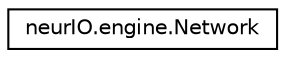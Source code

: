digraph "Graphical Class Hierarchy"
{
  edge [fontname="Helvetica",fontsize="10",labelfontname="Helvetica",labelfontsize="10"];
  node [fontname="Helvetica",fontsize="10",shape=record];
  rankdir="LR";
  Node0 [label="neurIO.engine.Network",height=0.2,width=0.4,color="black", fillcolor="white", style="filled",URL="$db/d0a/classneur_i_o_1_1engine_1_1_network.html"];
}
